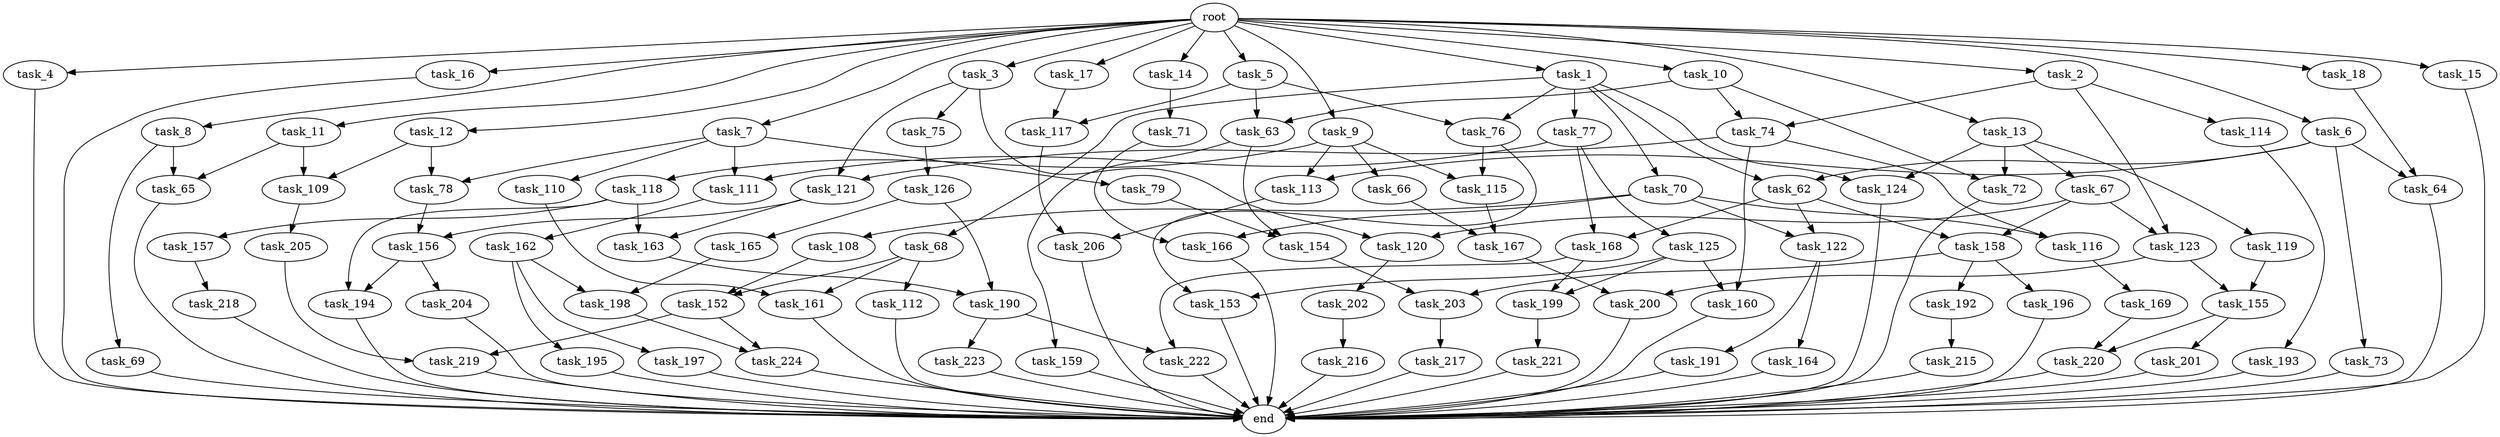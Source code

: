 digraph G {
  task_11 [size="2.048000"];
  task_168 [size="1460288880.640000"];
  task_195 [size="1717986918.400000"];
  task_64 [size="2199023255.552000"];
  task_17 [size="2.048000"];
  task_190 [size="1546188226.560000"];
  task_219 [size="2010044694.528000"];
  task_217 [size="274877906.944000"];
  task_126 [size="274877906.944000"];
  task_69 [size="841813590.016000"];
  task_155 [size="1683627180.032000"];
  task_109 [size="1666447310.848000"];
  task_199 [size="2817498546.176000"];
  task_73 [size="1099511627.776000"];
  task_124 [size="498216206.336000"];
  task_197 [size="1717986918.400000"];
  task_224 [size="2336462209.024000"];
  task_7 [size="2.048000"];
  task_113 [size="2491081031.680000"];
  task_67 [size="429496729.600000"];
  task_122 [size="343597383.680000"];
  task_79 [size="154618822.656000"];
  task_157 [size="841813590.016000"];
  task_205 [size="68719476.736000"];
  task_216 [size="429496729.600000"];
  task_115 [size="2491081031.680000"];
  end [size="0.000000"];
  task_206 [size="1047972020.224000"];
  task_192 [size="154618822.656000"];
  task_203 [size="223338299.392000"];
  task_63 [size="1254130450.432000"];
  task_119 [size="429496729.600000"];
  task_196 [size="154618822.656000"];
  task_72 [size="584115552.256000"];
  task_121 [size="2233382993.920000"];
  task_112 [size="274877906.944000"];
  task_198 [size="3435973836.800000"];
  task_3 [size="2.048000"];
  task_202 [size="68719476.736000"];
  task_14 [size="2.048000"];
  task_62 [size="1168231104.512000"];
  task_125 [size="1391569403.904000"];
  task_153 [size="2817498546.176000"];
  task_223 [size="841813590.016000"];
  task_215 [size="618475290.624000"];
  task_108 [size="274877906.944000"];
  task_158 [size="343597383.680000"];
  task_9 [size="2.048000"];
  task_8 [size="2.048000"];
  task_75 [size="1391569403.904000"];
  root [size="0.000000"];
  task_167 [size="2233382993.920000"];
  task_161 [size="343597383.680000"];
  task_218 [size="274877906.944000"];
  task_165 [size="1391569403.904000"];
  task_4 [size="2.048000"];
  task_70 [size="68719476.736000"];
  task_65 [size="2233382993.920000"];
  task_78 [size="429496729.600000"];
  task_13 [size="2.048000"];
  task_194 [size="2233382993.920000"];
  task_66 [size="1391569403.904000"];
  task_120 [size="1666447310.848000"];
  task_5 [size="2.048000"];
  task_169 [size="429496729.600000"];
  task_204 [size="1391569403.904000"];
  task_154 [size="1683627180.032000"];
  task_200 [size="1271310319.616000"];
  task_6 [size="2.048000"];
  task_220 [size="1168231104.512000"];
  task_116 [size="1116691496.960000"];
  task_16 [size="2.048000"];
  task_201 [size="68719476.736000"];
  task_152 [size="704374636.544000"];
  task_117 [size="1941325217.792000"];
  task_15 [size="2.048000"];
  task_166 [size="704374636.544000"];
  task_10 [size="2.048000"];
  task_118 [size="1391569403.904000"];
  task_110 [size="154618822.656000"];
  task_193 [size="274877906.944000"];
  task_74 [size="1254130450.432000"];
  task_221 [size="68719476.736000"];
  task_160 [size="2559800508.416000"];
  task_1 [size="2.048000"];
  task_222 [size="1941325217.792000"];
  task_159 [size="841813590.016000"];
  task_156 [size="498216206.336000"];
  task_68 [size="68719476.736000"];
  task_2 [size="2.048000"];
  task_71 [size="68719476.736000"];
  task_114 [size="1099511627.776000"];
  task_12 [size="2.048000"];
  task_111 [size="1546188226.560000"];
  task_191 [size="154618822.656000"];
  task_163 [size="1271310319.616000"];
  task_123 [size="1374389534.720000"];
  task_18 [size="2.048000"];
  task_164 [size="154618822.656000"];
  task_162 [size="274877906.944000"];
  task_77 [size="68719476.736000"];
  task_76 [size="1168231104.512000"];

  task_11 -> task_65 [size="679477248.000000"];
  task_11 -> task_109 [size="679477248.000000"];
  task_168 -> task_222 [size="536870912.000000"];
  task_168 -> task_199 [size="536870912.000000"];
  task_195 -> end [size="1.000000"];
  task_64 -> end [size="1.000000"];
  task_17 -> task_117 [size="411041792.000000"];
  task_190 -> task_222 [size="411041792.000000"];
  task_190 -> task_223 [size="411041792.000000"];
  task_219 -> end [size="1.000000"];
  task_217 -> end [size="1.000000"];
  task_126 -> task_190 [size="679477248.000000"];
  task_126 -> task_165 [size="679477248.000000"];
  task_69 -> end [size="1.000000"];
  task_155 -> task_201 [size="33554432.000000"];
  task_155 -> task_220 [size="33554432.000000"];
  task_109 -> task_205 [size="33554432.000000"];
  task_199 -> task_221 [size="33554432.000000"];
  task_73 -> end [size="1.000000"];
  task_124 -> end [size="1.000000"];
  task_197 -> end [size="1.000000"];
  task_224 -> end [size="1.000000"];
  task_7 -> task_78 [size="75497472.000000"];
  task_7 -> task_111 [size="75497472.000000"];
  task_7 -> task_79 [size="75497472.000000"];
  task_7 -> task_110 [size="75497472.000000"];
  task_113 -> task_206 [size="301989888.000000"];
  task_67 -> task_123 [size="134217728.000000"];
  task_67 -> task_120 [size="134217728.000000"];
  task_67 -> task_158 [size="134217728.000000"];
  task_122 -> task_164 [size="75497472.000000"];
  task_122 -> task_191 [size="75497472.000000"];
  task_79 -> task_154 [size="411041792.000000"];
  task_157 -> task_218 [size="134217728.000000"];
  task_205 -> task_219 [size="679477248.000000"];
  task_216 -> end [size="1.000000"];
  task_115 -> task_167 [size="679477248.000000"];
  task_206 -> end [size="1.000000"];
  task_192 -> task_215 [size="301989888.000000"];
  task_203 -> task_217 [size="134217728.000000"];
  task_63 -> task_159 [size="411041792.000000"];
  task_63 -> task_154 [size="411041792.000000"];
  task_119 -> task_155 [size="411041792.000000"];
  task_196 -> end [size="1.000000"];
  task_72 -> end [size="1.000000"];
  task_121 -> task_156 [size="209715200.000000"];
  task_121 -> task_163 [size="209715200.000000"];
  task_112 -> end [size="1.000000"];
  task_198 -> task_224 [size="838860800.000000"];
  task_3 -> task_75 [size="679477248.000000"];
  task_3 -> task_121 [size="679477248.000000"];
  task_3 -> task_120 [size="679477248.000000"];
  task_202 -> task_216 [size="209715200.000000"];
  task_14 -> task_71 [size="33554432.000000"];
  task_62 -> task_122 [size="33554432.000000"];
  task_62 -> task_168 [size="33554432.000000"];
  task_62 -> task_158 [size="33554432.000000"];
  task_125 -> task_199 [size="838860800.000000"];
  task_125 -> task_160 [size="838860800.000000"];
  task_125 -> task_153 [size="838860800.000000"];
  task_153 -> end [size="1.000000"];
  task_223 -> end [size="1.000000"];
  task_215 -> end [size="1.000000"];
  task_108 -> task_152 [size="209715200.000000"];
  task_158 -> task_192 [size="75497472.000000"];
  task_158 -> task_203 [size="75497472.000000"];
  task_158 -> task_196 [size="75497472.000000"];
  task_9 -> task_113 [size="679477248.000000"];
  task_9 -> task_66 [size="679477248.000000"];
  task_9 -> task_115 [size="679477248.000000"];
  task_9 -> task_118 [size="679477248.000000"];
  task_8 -> task_65 [size="411041792.000000"];
  task_8 -> task_69 [size="411041792.000000"];
  task_75 -> task_126 [size="134217728.000000"];
  root -> task_15 [size="1.000000"];
  root -> task_16 [size="1.000000"];
  root -> task_5 [size="1.000000"];
  root -> task_11 [size="1.000000"];
  root -> task_3 [size="1.000000"];
  root -> task_12 [size="1.000000"];
  root -> task_8 [size="1.000000"];
  root -> task_6 [size="1.000000"];
  root -> task_17 [size="1.000000"];
  root -> task_7 [size="1.000000"];
  root -> task_10 [size="1.000000"];
  root -> task_1 [size="1.000000"];
  root -> task_4 [size="1.000000"];
  root -> task_2 [size="1.000000"];
  root -> task_13 [size="1.000000"];
  root -> task_14 [size="1.000000"];
  root -> task_9 [size="1.000000"];
  root -> task_18 [size="1.000000"];
  task_167 -> task_200 [size="209715200.000000"];
  task_161 -> end [size="1.000000"];
  task_218 -> end [size="1.000000"];
  task_165 -> task_198 [size="838860800.000000"];
  task_4 -> end [size="1.000000"];
  task_70 -> task_108 [size="134217728.000000"];
  task_70 -> task_166 [size="134217728.000000"];
  task_70 -> task_122 [size="134217728.000000"];
  task_70 -> task_116 [size="134217728.000000"];
  task_65 -> end [size="1.000000"];
  task_78 -> task_156 [size="33554432.000000"];
  task_13 -> task_124 [size="209715200.000000"];
  task_13 -> task_67 [size="209715200.000000"];
  task_13 -> task_119 [size="209715200.000000"];
  task_13 -> task_72 [size="209715200.000000"];
  task_194 -> end [size="1.000000"];
  task_66 -> task_167 [size="411041792.000000"];
  task_120 -> task_202 [size="33554432.000000"];
  task_5 -> task_76 [size="536870912.000000"];
  task_5 -> task_117 [size="536870912.000000"];
  task_5 -> task_63 [size="536870912.000000"];
  task_169 -> task_220 [size="536870912.000000"];
  task_204 -> end [size="1.000000"];
  task_154 -> task_203 [size="33554432.000000"];
  task_200 -> end [size="1.000000"];
  task_6 -> task_113 [size="536870912.000000"];
  task_6 -> task_62 [size="536870912.000000"];
  task_6 -> task_73 [size="536870912.000000"];
  task_6 -> task_64 [size="536870912.000000"];
  task_220 -> end [size="1.000000"];
  task_116 -> task_169 [size="209715200.000000"];
  task_16 -> end [size="1.000000"];
  task_201 -> end [size="1.000000"];
  task_152 -> task_224 [size="301989888.000000"];
  task_152 -> task_219 [size="301989888.000000"];
  task_117 -> task_206 [size="209715200.000000"];
  task_15 -> end [size="1.000000"];
  task_166 -> end [size="1.000000"];
  task_10 -> task_72 [size="75497472.000000"];
  task_10 -> task_63 [size="75497472.000000"];
  task_10 -> task_74 [size="75497472.000000"];
  task_118 -> task_157 [size="411041792.000000"];
  task_118 -> task_194 [size="411041792.000000"];
  task_118 -> task_163 [size="411041792.000000"];
  task_110 -> task_161 [size="33554432.000000"];
  task_193 -> end [size="1.000000"];
  task_74 -> task_121 [size="411041792.000000"];
  task_74 -> task_160 [size="411041792.000000"];
  task_74 -> task_116 [size="411041792.000000"];
  task_221 -> end [size="1.000000"];
  task_160 -> end [size="1.000000"];
  task_1 -> task_68 [size="33554432.000000"];
  task_1 -> task_124 [size="33554432.000000"];
  task_1 -> task_70 [size="33554432.000000"];
  task_1 -> task_77 [size="33554432.000000"];
  task_1 -> task_62 [size="33554432.000000"];
  task_1 -> task_76 [size="33554432.000000"];
  task_222 -> end [size="1.000000"];
  task_159 -> end [size="1.000000"];
  task_156 -> task_204 [size="679477248.000000"];
  task_156 -> task_194 [size="679477248.000000"];
  task_68 -> task_112 [size="134217728.000000"];
  task_68 -> task_152 [size="134217728.000000"];
  task_68 -> task_161 [size="134217728.000000"];
  task_2 -> task_114 [size="536870912.000000"];
  task_2 -> task_123 [size="536870912.000000"];
  task_2 -> task_74 [size="536870912.000000"];
  task_71 -> task_166 [size="209715200.000000"];
  task_114 -> task_193 [size="134217728.000000"];
  task_12 -> task_109 [size="134217728.000000"];
  task_12 -> task_78 [size="134217728.000000"];
  task_111 -> task_162 [size="134217728.000000"];
  task_191 -> end [size="1.000000"];
  task_163 -> task_190 [size="75497472.000000"];
  task_123 -> task_155 [size="411041792.000000"];
  task_123 -> task_200 [size="411041792.000000"];
  task_18 -> task_64 [size="536870912.000000"];
  task_164 -> end [size="1.000000"];
  task_162 -> task_197 [size="838860800.000000"];
  task_162 -> task_198 [size="838860800.000000"];
  task_162 -> task_195 [size="838860800.000000"];
  task_77 -> task_125 [size="679477248.000000"];
  task_77 -> task_111 [size="679477248.000000"];
  task_77 -> task_168 [size="679477248.000000"];
  task_76 -> task_115 [size="536870912.000000"];
  task_76 -> task_153 [size="536870912.000000"];
}
